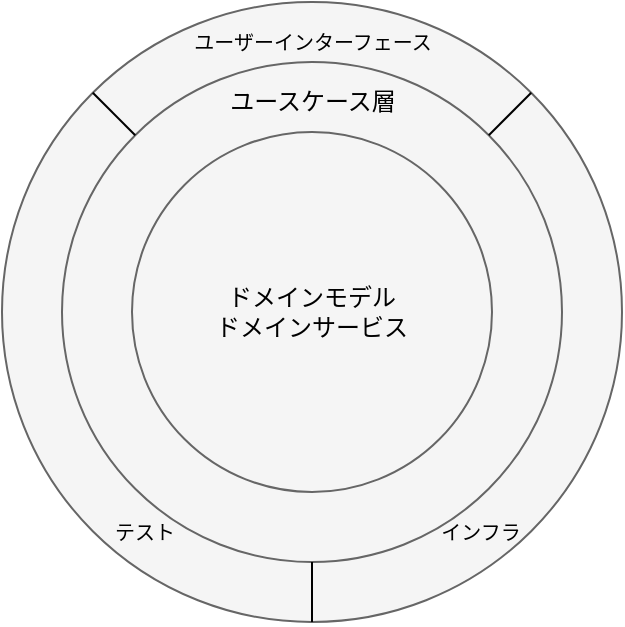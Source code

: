 <mxfile>
    <diagram id="1MyWchoUBExLpFY5mQ-6" name="ページ1">
        <mxGraphModel dx="826" dy="862" grid="1" gridSize="10" guides="1" tooltips="1" connect="1" arrows="1" fold="1" page="1" pageScale="1" pageWidth="827" pageHeight="1169" math="0" shadow="0">
            <root>
                <mxCell id="0"/>
                <mxCell id="1" parent="0"/>
                <mxCell id="2" value="" style="ellipse;whiteSpace=wrap;html=1;aspect=fixed;fillColor=#f5f5f5;fontColor=#333333;strokeColor=#666666;" vertex="1" parent="1">
                    <mxGeometry x="160" y="160" width="310" height="310" as="geometry"/>
                </mxCell>
                <mxCell id="3" value="" style="ellipse;whiteSpace=wrap;html=1;aspect=fixed;fillColor=#f5f5f5;fontColor=#333333;strokeColor=#666666;" vertex="1" parent="1">
                    <mxGeometry x="190" y="190" width="250" height="250" as="geometry"/>
                </mxCell>
                <mxCell id="4" value="&lt;font color=&quot;#000000&quot;&gt;ドメインモデル&lt;br&gt;ドメインサービス&lt;/font&gt;" style="ellipse;whiteSpace=wrap;html=1;aspect=fixed;fillColor=#f5f5f5;fontColor=#333333;strokeColor=#666666;" vertex="1" parent="1">
                    <mxGeometry x="225" y="225" width="180" height="180" as="geometry"/>
                </mxCell>
                <mxCell id="6" value="&lt;font color=&quot;#000000&quot;&gt;ユースケース層&lt;/font&gt;" style="text;html=1;strokeColor=none;fillColor=none;align=center;verticalAlign=middle;whiteSpace=wrap;rounded=0;" vertex="1" parent="1">
                    <mxGeometry x="257.5" y="195" width="115" height="30" as="geometry"/>
                </mxCell>
                <mxCell id="7" value="&lt;font style=&quot;font-size: 10px;&quot; color=&quot;#000000&quot;&gt;ユーザーインターフェース&lt;/font&gt;" style="text;html=1;strokeColor=none;fillColor=none;align=center;verticalAlign=middle;whiteSpace=wrap;rounded=0;" vertex="1" parent="1">
                    <mxGeometry x="233.75" y="165" width="162.5" height="30" as="geometry"/>
                </mxCell>
                <mxCell id="8" value="&lt;font color=&quot;#000000&quot;&gt;&lt;span style=&quot;font-size: 10px;&quot;&gt;テスト&lt;/span&gt;&lt;/font&gt;" style="text;html=1;strokeColor=none;fillColor=none;align=center;verticalAlign=middle;whiteSpace=wrap;rounded=0;" vertex="1" parent="1">
                    <mxGeometry x="190" y="410" width="82.5" height="30" as="geometry"/>
                </mxCell>
                <mxCell id="9" value="&lt;font color=&quot;#000000&quot;&gt;&lt;span style=&quot;font-size: 10px;&quot;&gt;インフラ&lt;/span&gt;&lt;/font&gt;" style="text;html=1;strokeColor=none;fillColor=none;align=center;verticalAlign=middle;whiteSpace=wrap;rounded=0;" vertex="1" parent="1">
                    <mxGeometry x="357.5" y="410" width="82.5" height="30" as="geometry"/>
                </mxCell>
                <mxCell id="11" value="" style="endArrow=none;html=1;fontSize=10;fontColor=#000000;entryX=0.5;entryY=1;entryDx=0;entryDy=0;exitX=0.5;exitY=1;exitDx=0;exitDy=0;strokeColor=#000000;" edge="1" parent="1" source="2" target="3">
                    <mxGeometry width="50" height="50" relative="1" as="geometry">
                        <mxPoint x="400" y="440" as="sourcePoint"/>
                        <mxPoint x="450" y="390" as="targetPoint"/>
                    </mxGeometry>
                </mxCell>
                <mxCell id="13" value="" style="endArrow=none;html=1;fontSize=10;fontColor=#000000;entryX=0;entryY=0;entryDx=0;entryDy=0;exitX=0;exitY=0;exitDx=0;exitDy=0;strokeColor=#000000;" edge="1" parent="1" source="3" target="2">
                    <mxGeometry width="50" height="50" relative="1" as="geometry">
                        <mxPoint x="325" y="480" as="sourcePoint"/>
                        <mxPoint x="325" y="450" as="targetPoint"/>
                    </mxGeometry>
                </mxCell>
                <mxCell id="14" value="" style="endArrow=none;html=1;fontSize=10;fontColor=#000000;entryX=1;entryY=0;entryDx=0;entryDy=0;exitX=1;exitY=0;exitDx=0;exitDy=0;strokeColor=#000000;" edge="1" parent="1" source="2" target="3">
                    <mxGeometry width="50" height="50" relative="1" as="geometry">
                        <mxPoint x="236.612" y="236.612" as="sourcePoint"/>
                        <mxPoint x="215.398" y="215.398" as="targetPoint"/>
                    </mxGeometry>
                </mxCell>
            </root>
        </mxGraphModel>
    </diagram>
</mxfile>